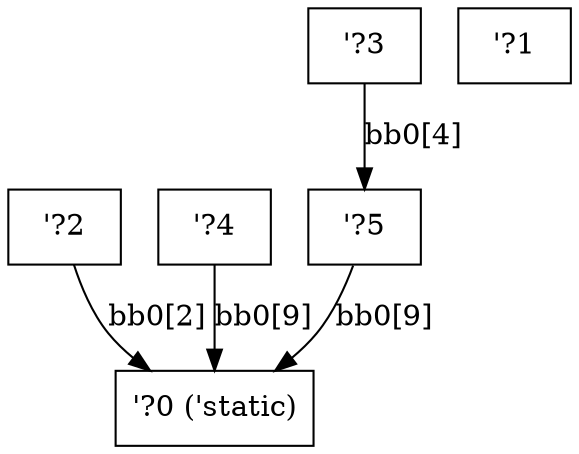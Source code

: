 digraph RegionInferenceContext {
    r0[label="\'?0 (\'static)"][shape="box"];
    r1[label="\'?1"][shape="box"];
    r2[label="\'?2"][shape="box"];
    r3[label="\'?3"][shape="box"];
    r4[label="\'?4"][shape="box"];
    r5[label="\'?5"][shape="box"];
    r2 -> r0[label="bb0[2]"];
    r3 -> r5[label="bb0[4]"];
    r5 -> r0[label="bb0[9]"];
    r4 -> r0[label="bb0[9]"];
}
